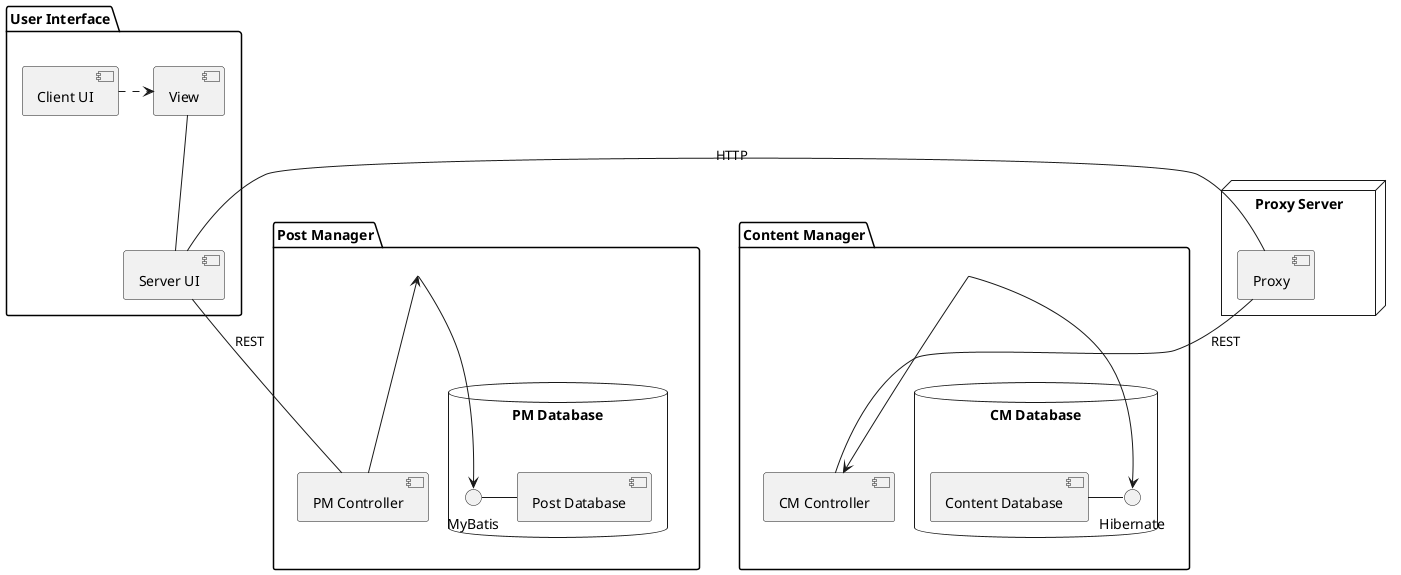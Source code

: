 @startuml

package "User Interface" {
    [View] <.left. [Client UI]
    [View] -- [Server UI]
}

package "Content Manager" {
    [CM Controller] <-right- [Content Manager]

    database "CM Database" {
        [Content Manager] --> Hibernate
        Hibernate -left- [Content Database]
    }
}

package "Post Manager" {
    [PM Controller] -left-> [Post Manager]
    [Server UI] -- [PM Controller] : REST

    database "PM Database"{
        [Post Manager] --> MyBatis
        [Post Database] -left- MyBatis
    }
}

node "Proxy Server"{
    [Server UI] -right- [Proxy] : HTTP
    [Proxy] -- [CM Controller] : REST
}

@enduml